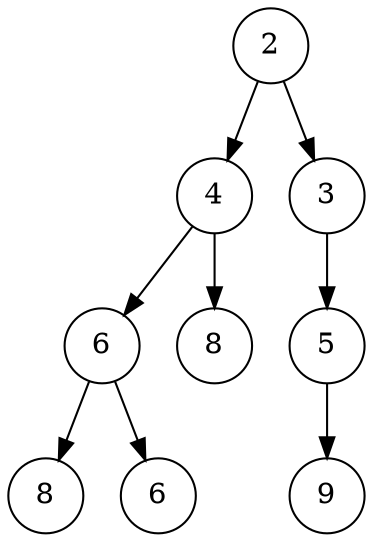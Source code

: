 digraph simple {
    node  [shape=circle]
    graph [ordering=out]

    a6[label=6]
    b6[label=6]
    a8[label=8]
    b8[label=8]

    2 -> 4
    2 -> 3

    4 -> a6
    4 -> a8

    a6 -> b8
    a6 -> b6

    3 -> 5
    5 -> 9
}
